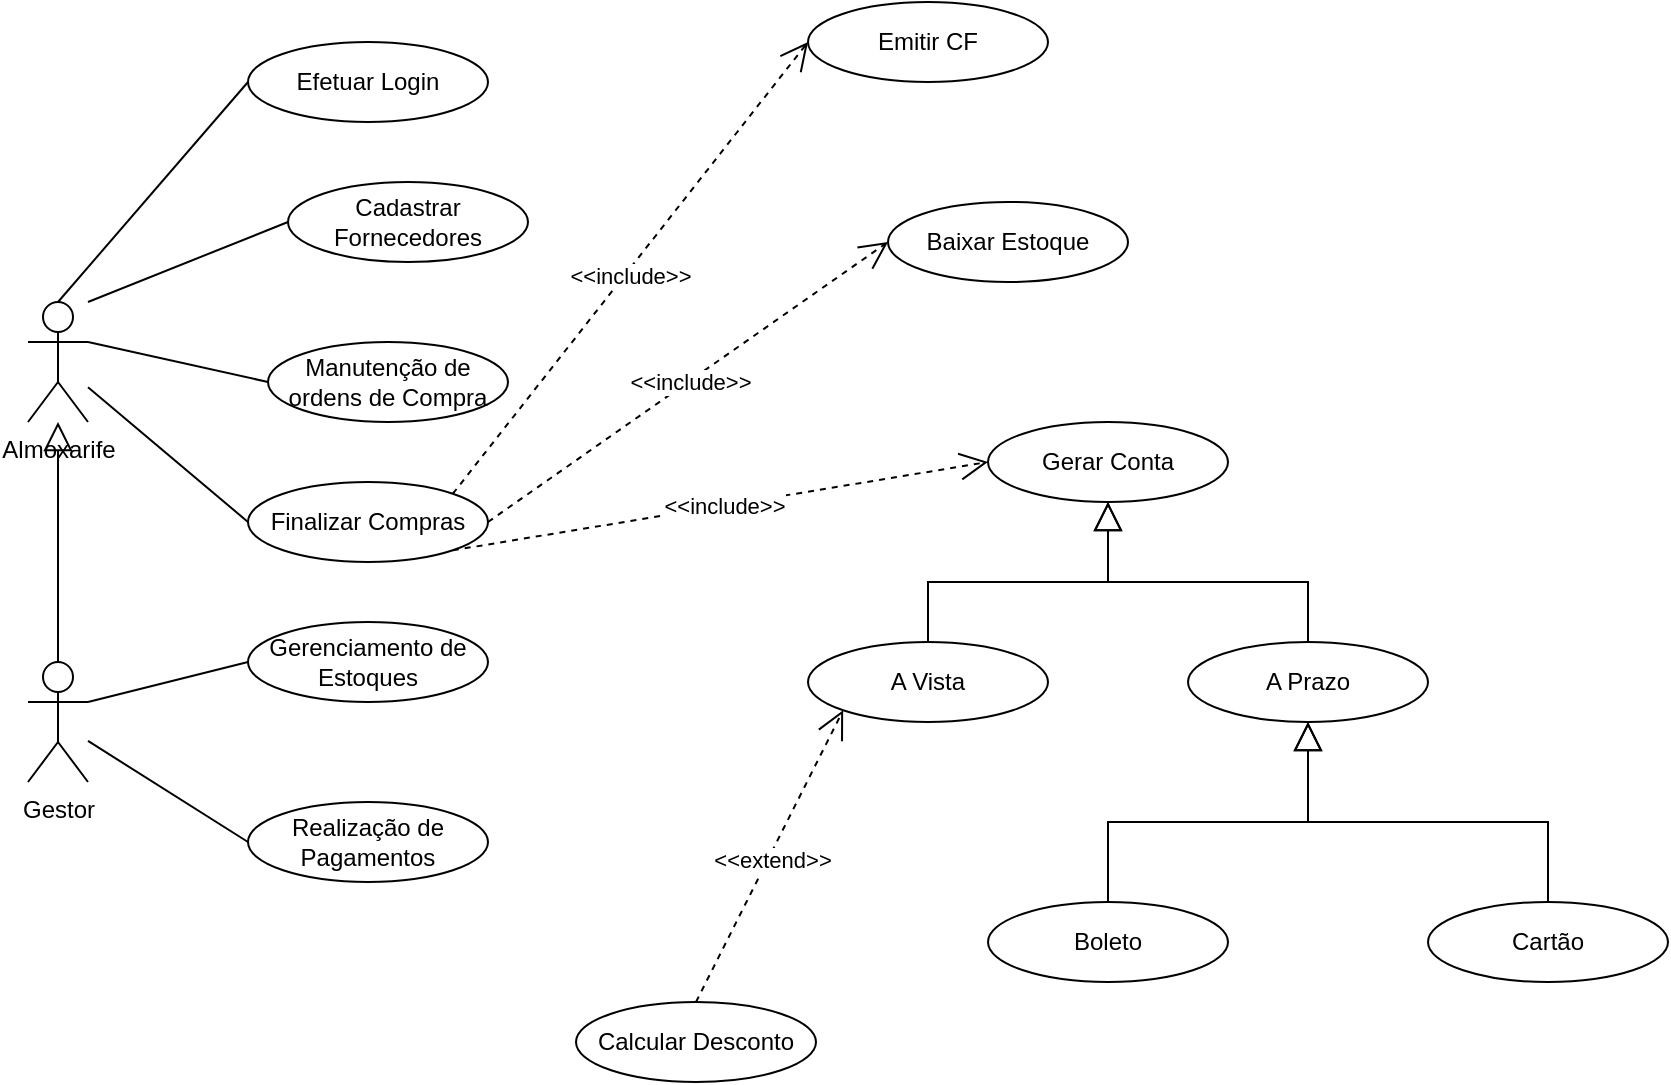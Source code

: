 <mxfile version="24.7.14">
  <diagram name="Página-1" id="yuBcXGEzTgE4i31AjR8J">
    <mxGraphModel dx="541" dy="709" grid="1" gridSize="10" guides="1" tooltips="1" connect="1" arrows="1" fold="1" page="1" pageScale="1" pageWidth="827" pageHeight="1169" math="0" shadow="0">
      <root>
        <mxCell id="0" />
        <mxCell id="1" parent="0" />
        <mxCell id="11CcQ5xyjY3BbOYTez_T-3" value="" style="edgeStyle=orthogonalEdgeStyle;rounded=0;orthogonalLoop=1;jettySize=auto;html=1;endArrow=block;endFill=0;endSize=12;" edge="1" parent="1" source="11CcQ5xyjY3BbOYTez_T-2" target="11CcQ5xyjY3BbOYTez_T-1">
          <mxGeometry relative="1" as="geometry">
            <mxPoint x="140" y="370" as="sourcePoint" />
            <mxPoint x="70" y="370" as="targetPoint" />
            <Array as="points" />
          </mxGeometry>
        </mxCell>
        <mxCell id="11CcQ5xyjY3BbOYTez_T-1" value="Almoxarife" style="shape=umlActor;verticalLabelPosition=bottom;verticalAlign=top;html=1;outlineConnect=0;" vertex="1" parent="1">
          <mxGeometry x="80" y="260" width="30" height="60" as="geometry" />
        </mxCell>
        <mxCell id="11CcQ5xyjY3BbOYTez_T-2" value="Gestor&lt;div&gt;&lt;br&gt;&lt;/div&gt;" style="shape=umlActor;verticalLabelPosition=bottom;verticalAlign=top;html=1;outlineConnect=0;" vertex="1" parent="1">
          <mxGeometry x="80" y="440" width="30" height="60" as="geometry" />
        </mxCell>
        <mxCell id="11CcQ5xyjY3BbOYTez_T-5" value="Cadastrar Fornecedores" style="ellipse;whiteSpace=wrap;html=1;" vertex="1" parent="1">
          <mxGeometry x="210" y="200" width="120" height="40" as="geometry" />
        </mxCell>
        <mxCell id="11CcQ5xyjY3BbOYTez_T-6" value="Manutenção de ordens de Compra" style="ellipse;whiteSpace=wrap;html=1;" vertex="1" parent="1">
          <mxGeometry x="200" y="280" width="120" height="40" as="geometry" />
        </mxCell>
        <mxCell id="11CcQ5xyjY3BbOYTez_T-7" value="Finalizar Compras" style="ellipse;whiteSpace=wrap;html=1;" vertex="1" parent="1">
          <mxGeometry x="190" y="350" width="120" height="40" as="geometry" />
        </mxCell>
        <mxCell id="11CcQ5xyjY3BbOYTez_T-8" style="edgeStyle=orthogonalEdgeStyle;rounded=0;orthogonalLoop=1;jettySize=auto;html=1;exitX=0.5;exitY=1;exitDx=0;exitDy=0;" edge="1" parent="1" source="11CcQ5xyjY3BbOYTez_T-6" target="11CcQ5xyjY3BbOYTez_T-6">
          <mxGeometry relative="1" as="geometry" />
        </mxCell>
        <mxCell id="11CcQ5xyjY3BbOYTez_T-11" value="" style="endArrow=none;html=1;rounded=0;entryX=0;entryY=0.5;entryDx=0;entryDy=0;" edge="1" parent="1" target="11CcQ5xyjY3BbOYTez_T-5">
          <mxGeometry width="50" height="50" relative="1" as="geometry">
            <mxPoint x="110" y="260" as="sourcePoint" />
            <mxPoint x="150" y="210" as="targetPoint" />
          </mxGeometry>
        </mxCell>
        <mxCell id="11CcQ5xyjY3BbOYTez_T-12" value="" style="endArrow=none;html=1;rounded=0;entryX=0;entryY=0.5;entryDx=0;entryDy=0;exitX=1;exitY=0.333;exitDx=0;exitDy=0;exitPerimeter=0;" edge="1" parent="1" source="11CcQ5xyjY3BbOYTez_T-1" target="11CcQ5xyjY3BbOYTez_T-6">
          <mxGeometry width="50" height="50" relative="1" as="geometry">
            <mxPoint x="110" y="290" as="sourcePoint" />
            <mxPoint x="200" y="200" as="targetPoint" />
          </mxGeometry>
        </mxCell>
        <mxCell id="11CcQ5xyjY3BbOYTez_T-13" value="" style="endArrow=none;html=1;rounded=0;entryX=0;entryY=0.5;entryDx=0;entryDy=0;" edge="1" parent="1" source="11CcQ5xyjY3BbOYTez_T-1" target="11CcQ5xyjY3BbOYTez_T-7">
          <mxGeometry width="50" height="50" relative="1" as="geometry">
            <mxPoint x="120" y="280" as="sourcePoint" />
            <mxPoint x="210" y="210" as="targetPoint" />
          </mxGeometry>
        </mxCell>
        <mxCell id="11CcQ5xyjY3BbOYTez_T-14" value="Gerenciamento de Estoques" style="ellipse;whiteSpace=wrap;html=1;" vertex="1" parent="1">
          <mxGeometry x="190" y="420" width="120" height="40" as="geometry" />
        </mxCell>
        <mxCell id="11CcQ5xyjY3BbOYTez_T-15" value="" style="endArrow=none;html=1;rounded=0;exitX=1;exitY=0.333;exitDx=0;exitDy=0;exitPerimeter=0;entryX=0;entryY=0.5;entryDx=0;entryDy=0;" edge="1" parent="1" source="11CcQ5xyjY3BbOYTez_T-2" target="11CcQ5xyjY3BbOYTez_T-14">
          <mxGeometry width="50" height="50" relative="1" as="geometry">
            <mxPoint x="140" y="510" as="sourcePoint" />
            <mxPoint x="190" y="460" as="targetPoint" />
          </mxGeometry>
        </mxCell>
        <mxCell id="11CcQ5xyjY3BbOYTez_T-17" value="Realização de Pagamentos" style="ellipse;whiteSpace=wrap;html=1;" vertex="1" parent="1">
          <mxGeometry x="190" y="510" width="120" height="40" as="geometry" />
        </mxCell>
        <mxCell id="11CcQ5xyjY3BbOYTez_T-19" value="" style="endArrow=none;html=1;rounded=0;entryX=0;entryY=0.5;entryDx=0;entryDy=0;" edge="1" parent="1" source="11CcQ5xyjY3BbOYTez_T-2" target="11CcQ5xyjY3BbOYTez_T-17">
          <mxGeometry width="50" height="50" relative="1" as="geometry">
            <mxPoint x="120" y="620" as="sourcePoint" />
            <mxPoint x="170" y="570" as="targetPoint" />
          </mxGeometry>
        </mxCell>
        <mxCell id="11CcQ5xyjY3BbOYTez_T-20" value="Emitir CF" style="ellipse;whiteSpace=wrap;html=1;" vertex="1" parent="1">
          <mxGeometry x="470" y="110" width="120" height="40" as="geometry" />
        </mxCell>
        <mxCell id="11CcQ5xyjY3BbOYTez_T-21" value="Baixar Estoque" style="ellipse;whiteSpace=wrap;html=1;" vertex="1" parent="1">
          <mxGeometry x="510" y="210" width="120" height="40" as="geometry" />
        </mxCell>
        <mxCell id="11CcQ5xyjY3BbOYTez_T-22" value="Gerar Conta" style="ellipse;whiteSpace=wrap;html=1;" vertex="1" parent="1">
          <mxGeometry x="560" y="320" width="120" height="40" as="geometry" />
        </mxCell>
        <mxCell id="11CcQ5xyjY3BbOYTez_T-24" value="" style="endArrow=open;dashed=1;html=1;rounded=0;exitX=1;exitY=0;exitDx=0;exitDy=0;entryX=0;entryY=0.5;entryDx=0;entryDy=0;endFill=0;endSize=12;" edge="1" parent="1" source="11CcQ5xyjY3BbOYTez_T-7" target="11CcQ5xyjY3BbOYTez_T-20">
          <mxGeometry width="50" height="50" relative="1" as="geometry">
            <mxPoint x="310" y="310" as="sourcePoint" />
            <mxPoint x="360" y="260" as="targetPoint" />
          </mxGeometry>
        </mxCell>
        <mxCell id="11CcQ5xyjY3BbOYTez_T-27" value="&amp;lt;&amp;lt;include&amp;gt;&amp;gt;" style="edgeLabel;html=1;align=center;verticalAlign=middle;resizable=0;points=[];" vertex="1" connectable="0" parent="11CcQ5xyjY3BbOYTez_T-24">
          <mxGeometry x="-0.018" y="-2" relative="1" as="geometry">
            <mxPoint as="offset" />
          </mxGeometry>
        </mxCell>
        <mxCell id="11CcQ5xyjY3BbOYTez_T-25" value="" style="endArrow=open;dashed=1;html=1;rounded=0;exitX=1;exitY=0.5;exitDx=0;exitDy=0;entryX=0;entryY=0.5;entryDx=0;entryDy=0;endFill=0;endSize=12;" edge="1" parent="1" source="11CcQ5xyjY3BbOYTez_T-7" target="11CcQ5xyjY3BbOYTez_T-21">
          <mxGeometry width="50" height="50" relative="1" as="geometry">
            <mxPoint x="340" y="320" as="sourcePoint" />
            <mxPoint x="390" y="270" as="targetPoint" />
          </mxGeometry>
        </mxCell>
        <mxCell id="11CcQ5xyjY3BbOYTez_T-28" value="&amp;lt;&amp;lt;include&amp;gt;&amp;gt;" style="edgeLabel;html=1;align=center;verticalAlign=middle;resizable=0;points=[];" vertex="1" connectable="0" parent="11CcQ5xyjY3BbOYTez_T-25">
          <mxGeometry x="0.007" relative="1" as="geometry">
            <mxPoint as="offset" />
          </mxGeometry>
        </mxCell>
        <mxCell id="11CcQ5xyjY3BbOYTez_T-26" value="" style="endArrow=open;dashed=1;html=1;rounded=0;exitX=1;exitY=1;exitDx=0;exitDy=0;entryX=0;entryY=0.5;entryDx=0;entryDy=0;endSize=12;endFill=0;" edge="1" parent="1" source="11CcQ5xyjY3BbOYTez_T-7" target="11CcQ5xyjY3BbOYTez_T-22">
          <mxGeometry width="50" height="50" relative="1" as="geometry">
            <mxPoint x="350" y="330" as="sourcePoint" />
            <mxPoint x="400" y="280" as="targetPoint" />
          </mxGeometry>
        </mxCell>
        <mxCell id="11CcQ5xyjY3BbOYTez_T-29" value="&amp;lt;&amp;lt;include&amp;gt;&amp;gt;" style="edgeLabel;html=1;align=center;verticalAlign=middle;resizable=0;points=[];" vertex="1" connectable="0" parent="11CcQ5xyjY3BbOYTez_T-26">
          <mxGeometry x="0.009" relative="1" as="geometry">
            <mxPoint as="offset" />
          </mxGeometry>
        </mxCell>
        <mxCell id="11CcQ5xyjY3BbOYTez_T-30" value="Efetuar Login" style="ellipse;whiteSpace=wrap;html=1;" vertex="1" parent="1">
          <mxGeometry x="190" y="130" width="120" height="40" as="geometry" />
        </mxCell>
        <mxCell id="11CcQ5xyjY3BbOYTez_T-31" value="" style="endArrow=none;html=1;rounded=0;exitX=0.5;exitY=0;exitDx=0;exitDy=0;exitPerimeter=0;entryX=0;entryY=0.5;entryDx=0;entryDy=0;" edge="1" parent="1" source="11CcQ5xyjY3BbOYTez_T-1" target="11CcQ5xyjY3BbOYTez_T-30">
          <mxGeometry width="50" height="50" relative="1" as="geometry">
            <mxPoint x="90" y="220" as="sourcePoint" />
            <mxPoint x="140" y="170" as="targetPoint" />
          </mxGeometry>
        </mxCell>
        <mxCell id="11CcQ5xyjY3BbOYTez_T-34" style="edgeStyle=orthogonalEdgeStyle;rounded=0;orthogonalLoop=1;jettySize=auto;html=1;endArrow=block;endFill=0;jumpSize=12;strokeWidth=1;endSize=12;" edge="1" parent="1" source="11CcQ5xyjY3BbOYTez_T-32" target="11CcQ5xyjY3BbOYTez_T-22">
          <mxGeometry relative="1" as="geometry" />
        </mxCell>
        <mxCell id="11CcQ5xyjY3BbOYTez_T-32" value="A Vista" style="ellipse;whiteSpace=wrap;html=1;" vertex="1" parent="1">
          <mxGeometry x="470" y="430" width="120" height="40" as="geometry" />
        </mxCell>
        <mxCell id="11CcQ5xyjY3BbOYTez_T-35" style="edgeStyle=orthogonalEdgeStyle;rounded=0;orthogonalLoop=1;jettySize=auto;html=1;endArrow=block;endFill=0;jumpSize=25;endSize=12;" edge="1" parent="1" source="11CcQ5xyjY3BbOYTez_T-33" target="11CcQ5xyjY3BbOYTez_T-22">
          <mxGeometry relative="1" as="geometry" />
        </mxCell>
        <mxCell id="11CcQ5xyjY3BbOYTez_T-33" value="A Prazo" style="ellipse;whiteSpace=wrap;html=1;" vertex="1" parent="1">
          <mxGeometry x="660" y="430" width="120" height="40" as="geometry" />
        </mxCell>
        <mxCell id="11CcQ5xyjY3BbOYTez_T-36" value="Calcular Desconto" style="ellipse;whiteSpace=wrap;html=1;" vertex="1" parent="1">
          <mxGeometry x="354" y="610" width="120" height="40" as="geometry" />
        </mxCell>
        <mxCell id="11CcQ5xyjY3BbOYTez_T-38" value="" style="endArrow=open;dashed=1;html=1;rounded=0;exitX=0.5;exitY=0;exitDx=0;exitDy=0;entryX=0;entryY=1;entryDx=0;entryDy=0;endSize=12;endFill=0;" edge="1" parent="1" source="11CcQ5xyjY3BbOYTez_T-36" target="11CcQ5xyjY3BbOYTez_T-32">
          <mxGeometry width="50" height="50" relative="1" as="geometry">
            <mxPoint x="420" y="590" as="sourcePoint" />
            <mxPoint x="470" y="540" as="targetPoint" />
          </mxGeometry>
        </mxCell>
        <mxCell id="11CcQ5xyjY3BbOYTez_T-39" value="&amp;lt;&amp;lt;extend&amp;gt;&amp;gt;" style="edgeLabel;html=1;align=center;verticalAlign=middle;resizable=0;points=[];" vertex="1" connectable="0" parent="11CcQ5xyjY3BbOYTez_T-38">
          <mxGeometry x="-0.014" y="-2" relative="1" as="geometry">
            <mxPoint as="offset" />
          </mxGeometry>
        </mxCell>
        <mxCell id="11CcQ5xyjY3BbOYTez_T-42" style="edgeStyle=orthogonalEdgeStyle;rounded=0;orthogonalLoop=1;jettySize=auto;html=1;entryX=0.5;entryY=1;entryDx=0;entryDy=0;endSize=12;endArrow=block;endFill=0;" edge="1" parent="1" source="11CcQ5xyjY3BbOYTez_T-40" target="11CcQ5xyjY3BbOYTez_T-33">
          <mxGeometry relative="1" as="geometry" />
        </mxCell>
        <mxCell id="11CcQ5xyjY3BbOYTez_T-40" value="Boleto" style="ellipse;whiteSpace=wrap;html=1;" vertex="1" parent="1">
          <mxGeometry x="560" y="560" width="120" height="40" as="geometry" />
        </mxCell>
        <mxCell id="11CcQ5xyjY3BbOYTez_T-43" style="edgeStyle=orthogonalEdgeStyle;rounded=0;orthogonalLoop=1;jettySize=auto;html=1;endSize=12;endArrow=block;endFill=0;" edge="1" parent="1" source="11CcQ5xyjY3BbOYTez_T-41" target="11CcQ5xyjY3BbOYTez_T-33">
          <mxGeometry relative="1" as="geometry" />
        </mxCell>
        <mxCell id="11CcQ5xyjY3BbOYTez_T-41" value="Cartão" style="ellipse;whiteSpace=wrap;html=1;" vertex="1" parent="1">
          <mxGeometry x="780" y="560" width="120" height="40" as="geometry" />
        </mxCell>
      </root>
    </mxGraphModel>
  </diagram>
</mxfile>
